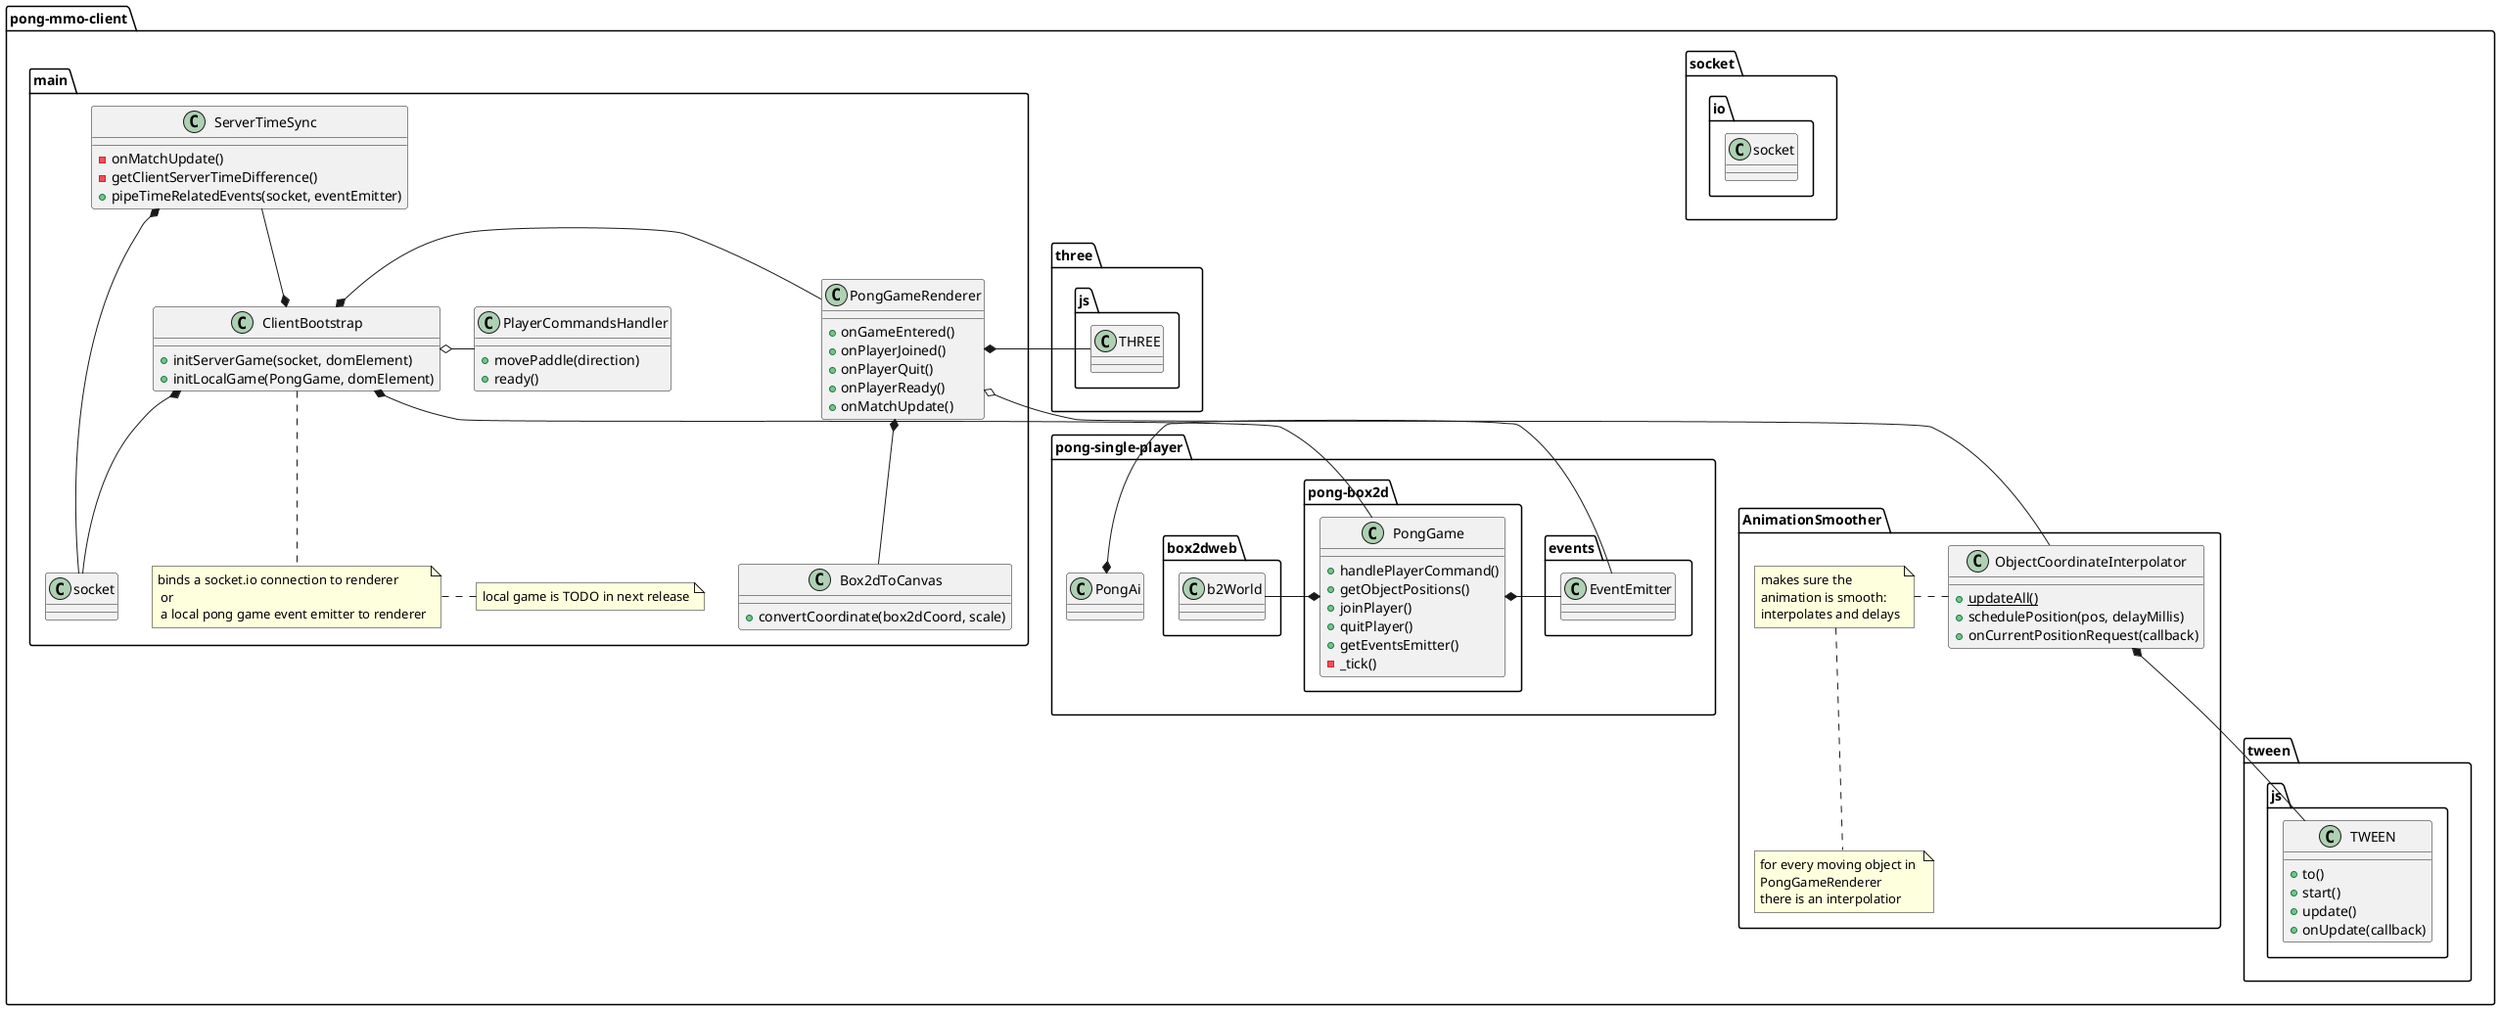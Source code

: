 @startuml

package pong-mmo-client {
  package socket.io {
    class socket
  }

  package three.js {
    class THREE
  }
  
  package pong-single-player {
    package events {
      class EventEmitter
    }

    class PongAi {

    }
    package pong-box2d{
      class PongGame {
        +handlePlayerCommand()
        +getObjectPositions()
        +joinPlayer()
        +quitPlayer()
        +getEventsEmitter()
        -_tick()
      }
    }
    package box2dweb {
      class b2World
    }
    PongGame *- b2World
    PongGame *- EventEmitter
    PongAi *- EventEmitter
  }

  package main {
  
    class ServerTimeSync {
      -onMatchUpdate()
      -getClientServerTimeDifference()
      +pipeTimeRelatedEvents(socket, eventEmitter)
    }
    ServerTimeSync *-- socket
    
    class ClientBootstrap {
      +initServerGame(socket, domElement)
      +initLocalGame(PongGame, domElement)
    }
    note bottom: binds a socket.io connection to renderer \n or \n a local pong game event emitter to renderer
    note right: local game is TODO in next release
    
    ClientBootstrap *-- PongGame
    ClientBootstrap *- PongGameRenderer
    ClientBootstrap *-- socket
    ServerTimeSync --* ClientBootstrap

    class PlayerCommandsHandler {
      +movePaddle(direction)
      +ready()
    }
    ClientBootstrap o- PlayerCommandsHandler

    class PongGameRenderer {
      +onGameEntered()
      +onPlayerJoined()
      +onPlayerQuit()
      +onPlayerReady()
      +onMatchUpdate()
    }

    PongGameRenderer *- THREE
        
    class Box2dToCanvas {
      +convertCoordinate(box2dCoord, scale)
    }
    PongGameRenderer *-- Box2dToCanvas

  }

  package AnimationSmoother {

    class ObjectCoordinateInterpolator {
      {static}+updateAll()
      +schedulePosition(pos, delayMillis)
      +onCurrentPositionRequest(callback)
    }
    note right: makes sure the \nanimation is smooth: \ninterpolates and delays
    note bottom: for every moving object in \nPongGameRenderer \nthere is an interpolatior
  }

  PongGameRenderer o-- ObjectCoordinateInterpolator

  package tween.js {
    class TWEEN {
      +to()
      +start()
      +update()
      +onUpdate(callback)
    }
  }
  ObjectCoordinateInterpolator *-- TWEEN
  
}




@enduml